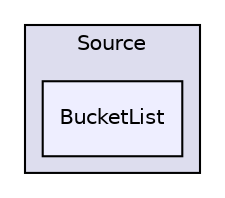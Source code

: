 digraph "libs/SuiteSparse/GPUQREngine/Source/BucketList" {
  compound=true
  node [ fontsize="10", fontname="Helvetica"];
  edge [ labelfontsize="10", labelfontname="Helvetica"];
  subgraph clusterdir_10d1ccddce65e6f466239bbb3756e0c8 {
    graph [ bgcolor="#ddddee", pencolor="black", label="Source" fontname="Helvetica", fontsize="10", URL="dir_10d1ccddce65e6f466239bbb3756e0c8.html"]
  dir_236f4027b78a1f0b6299223089b44350 [shape=box, label="BucketList", style="filled", fillcolor="#eeeeff", pencolor="black", URL="dir_236f4027b78a1f0b6299223089b44350.html"];
  }
}
